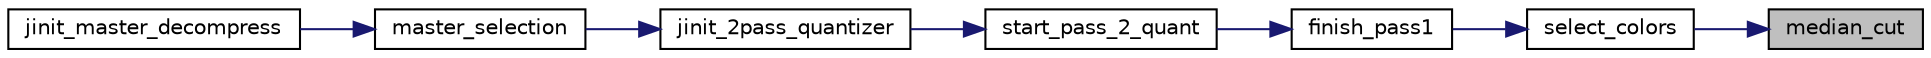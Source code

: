 digraph "median_cut"
{
 // LATEX_PDF_SIZE
  bgcolor="transparent";
  edge [fontname="Helvetica",fontsize="10",labelfontname="Helvetica",labelfontsize="10"];
  node [fontname="Helvetica",fontsize="10",shape=record];
  rankdir="RL";
  Node103 [label="median_cut",height=0.2,width=0.4,color="black", fillcolor="grey75", style="filled", fontcolor="black",tooltip=" "];
  Node103 -> Node104 [dir="back",color="midnightblue",fontsize="10",style="solid"];
  Node104 [label="select_colors",height=0.2,width=0.4,color="black",URL="$jquant2_8c.html#ae94f9fbb5d9c1221263fca61565f26b1",tooltip=" "];
  Node104 -> Node105 [dir="back",color="midnightblue",fontsize="10",style="solid"];
  Node105 [label="finish_pass1",height=0.2,width=0.4,color="black",URL="$jquant2_8c.html#aa47f5fced37e5141b71877dfdb089349",tooltip=" "];
  Node105 -> Node106 [dir="back",color="midnightblue",fontsize="10",style="solid"];
  Node106 [label="start_pass_2_quant",height=0.2,width=0.4,color="black",URL="$jquant2_8c.html#a1ebbe294fe36c4601a734d6b9f5decd2",tooltip=" "];
  Node106 -> Node107 [dir="back",color="midnightblue",fontsize="10",style="solid"];
  Node107 [label="jinit_2pass_quantizer",height=0.2,width=0.4,color="black",URL="$jquant2_8c.html#aab797e70ea934dea0d6409dc428f1e4d",tooltip=" "];
  Node107 -> Node108 [dir="back",color="midnightblue",fontsize="10",style="solid"];
  Node108 [label="master_selection",height=0.2,width=0.4,color="black",URL="$jdmaster_8c.html#a440a4f3af47f35f6dd2a353329bc3baf",tooltip=" "];
  Node108 -> Node109 [dir="back",color="midnightblue",fontsize="10",style="solid"];
  Node109 [label="jinit_master_decompress",height=0.2,width=0.4,color="black",URL="$jdmaster_8c.html#a103160e5ec5fd80c654e74f633b14818",tooltip=" "];
}
